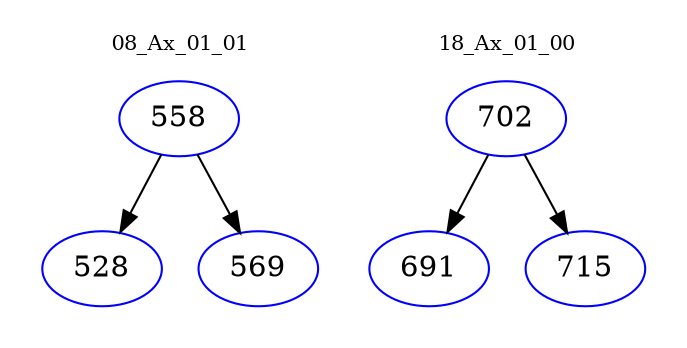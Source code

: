 digraph{
subgraph cluster_0 {
color = white
label = "08_Ax_01_01";
fontsize=10;
T0_558 [label="558", color="blue"]
T0_558 -> T0_528 [color="black"]
T0_528 [label="528", color="blue"]
T0_558 -> T0_569 [color="black"]
T0_569 [label="569", color="blue"]
}
subgraph cluster_1 {
color = white
label = "18_Ax_01_00";
fontsize=10;
T1_702 [label="702", color="blue"]
T1_702 -> T1_691 [color="black"]
T1_691 [label="691", color="blue"]
T1_702 -> T1_715 [color="black"]
T1_715 [label="715", color="blue"]
}
}
